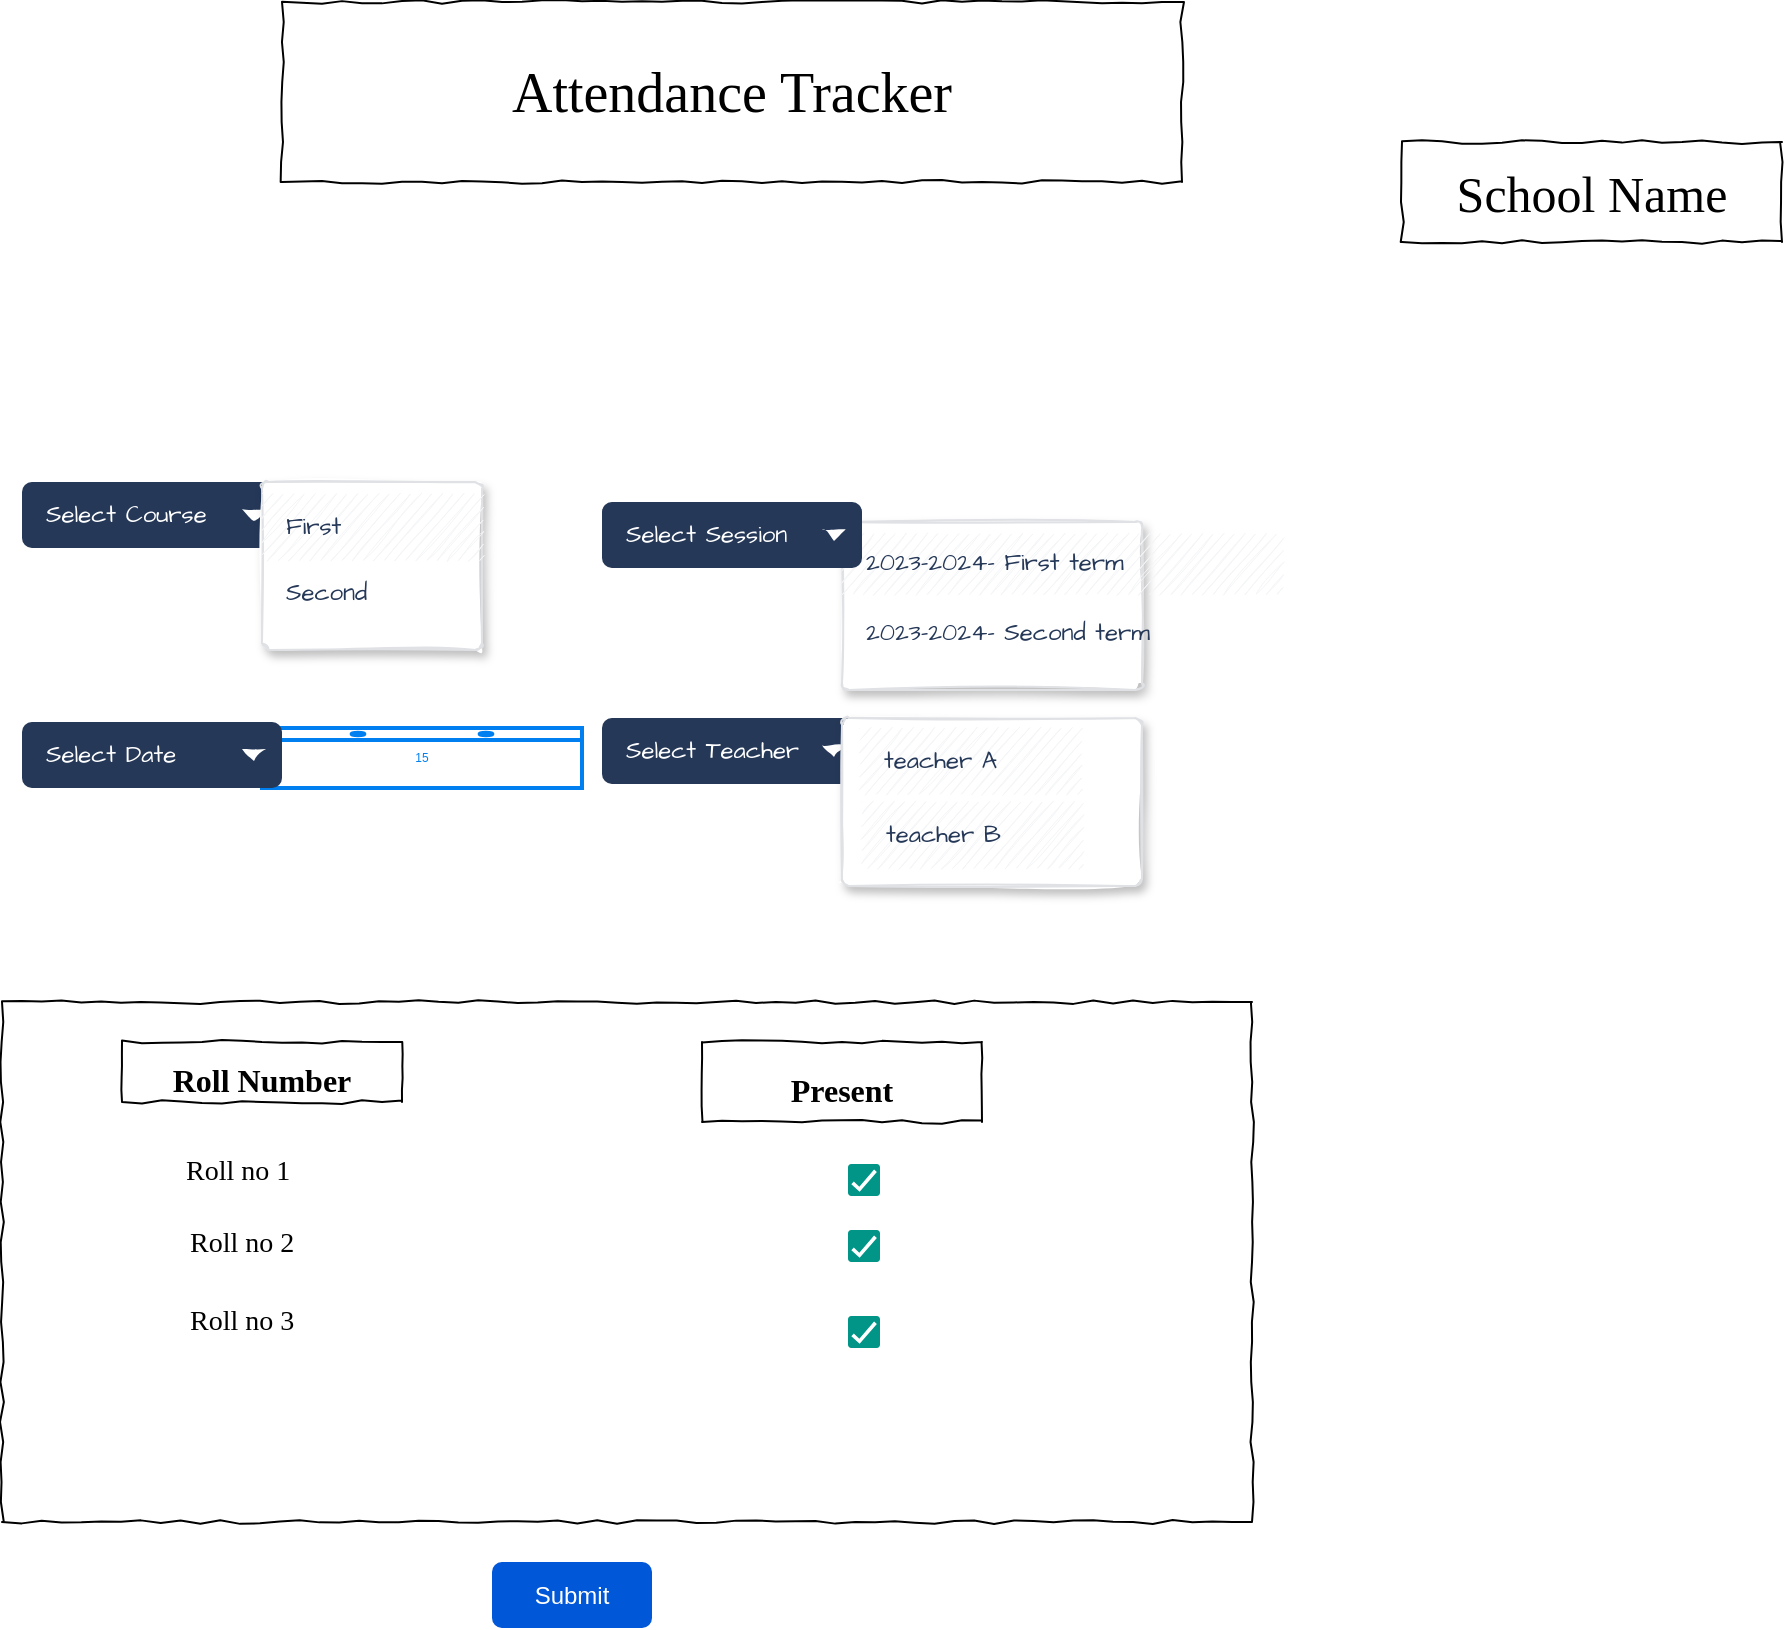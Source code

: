 <mxfile version="24.3.1" type="github">
  <diagram name="Page-1" id="03018318-947c-dd8e-b7a3-06fadd420f32">
    <mxGraphModel dx="1050" dy="1372" grid="1" gridSize="10" guides="1" tooltips="1" connect="1" arrows="1" fold="1" page="1" pageScale="1" pageWidth="1100" pageHeight="850" background="none" math="0" shadow="0">
      <root>
        <mxCell id="0" />
        <mxCell id="1" parent="0" />
        <mxCell id="677b7b8949515195-2" value="&lt;font style=&quot;font-size: 25px;&quot;&gt;School Name&lt;/font&gt;" style="whiteSpace=wrap;html=1;rounded=0;shadow=0;labelBackgroundColor=none;strokeWidth=1;fontFamily=Verdana;fontSize=28;align=center;comic=1;" parent="1" vertex="1">
          <mxGeometry x="790" y="-130" width="190" height="50" as="geometry" />
        </mxCell>
        <mxCell id="677b7b8949515195-8" value="&lt;span style=&quot;color: rgba(0, 0, 0, 0); font-family: monospace; font-size: 0px; text-align: start; text-wrap: nowrap;&quot;&gt;%3CmxGraphModel%3E%3Croot%3E%3CmxCell%20id%3D%220%22%2F%3E%3CmxCell%20id%3D%221%22%20parent%3D%220%22%2F%3E%3CmxCell%20id%3D%222%22%20value%3D%22%22%20style%3D%22dashed%3D0%3BlabelPosition%3Dright%3Balign%3Dleft%3Bshape%3Dmxgraph.gmdl.checkbox%3BstrokeColor%3Dnone%3BfillColor%3D%23009587%3BstrokeWidth%3D2%3Baspect%3Dfixed%3Bsketch%3D0%3Bhtml%3D1%3B%22%20vertex%3D%221%22%20parent%3D%221%22%3E%3CmxGeometry%20x%3D%22623%22%20y%3D%22374%22%20width%3D%2216%22%20height%3D%2216%22%20as%3D%22geometry%22%2F%3E%3C%2FmxCell%3E%3C%2Froot%3E%3C%2FmxGraphModel%3E&lt;/span&gt;" style="whiteSpace=wrap;html=1;rounded=0;shadow=0;labelBackgroundColor=none;strokeWidth=1;fillColor=none;fontFamily=Verdana;fontSize=12;align=center;comic=1;" parent="1" vertex="1">
          <mxGeometry x="90" y="300" width="625" height="260" as="geometry" />
        </mxCell>
        <mxCell id="677b7b8949515195-27" value="Roll no 2" style="text;html=1;points=[];align=left;verticalAlign=top;spacingTop=-4;fontSize=14;fontFamily=Verdana" parent="1" vertex="1">
          <mxGeometry x="182" y="410" width="170" height="20" as="geometry" />
        </mxCell>
        <mxCell id="677b7b8949515195-28" value="Roll no 3" style="text;html=1;points=[];align=left;verticalAlign=top;spacingTop=-4;fontSize=14;fontFamily=Verdana" parent="1" vertex="1">
          <mxGeometry x="182" y="449" width="170" height="20" as="geometry" />
        </mxCell>
        <mxCell id="677b7b8949515195-29" value="Roll no 1" style="text;html=1;points=[];align=left;verticalAlign=top;spacingTop=-4;fontSize=14;fontFamily=Verdana" parent="1" vertex="1">
          <mxGeometry x="180" y="374" width="170" height="20" as="geometry" />
        </mxCell>
        <mxCell id="ayMG0Zy6KBFGRKXcDinc-2" value="" style="dashed=0;labelPosition=right;align=left;shape=mxgraph.gmdl.checkbox;strokeColor=none;fillColor=#009587;strokeWidth=2;aspect=fixed;sketch=0;html=1;" parent="1" vertex="1">
          <mxGeometry x="513" y="381" width="16" height="16" as="geometry" />
        </mxCell>
        <mxCell id="ayMG0Zy6KBFGRKXcDinc-3" value="" style="dashed=0;labelPosition=right;align=left;shape=mxgraph.gmdl.checkbox;strokeColor=none;fillColor=#009587;strokeWidth=2;aspect=fixed;sketch=0;html=1;" parent="1" vertex="1">
          <mxGeometry x="513" y="414" width="16" height="16" as="geometry" />
        </mxCell>
        <mxCell id="ayMG0Zy6KBFGRKXcDinc-4" value="" style="dashed=0;labelPosition=right;align=left;shape=mxgraph.gmdl.checkbox;strokeColor=none;fillColor=#009587;strokeWidth=2;aspect=fixed;sketch=0;html=1;" parent="1" vertex="1">
          <mxGeometry x="513" y="457" width="16" height="16" as="geometry" />
        </mxCell>
        <mxCell id="ayMG0Zy6KBFGRKXcDinc-6" value="Select Course" style="rounded=1;fillColor=#253858;strokeColor=none;html=1;fontColor=#ffffff;align=left;fontSize=12;spacingLeft=10;sketch=0;hachureGap=4;pointerEvents=0;fontFamily=Architects Daughter;fontSource=https%3A%2F%2Ffonts.googleapis.com%2Fcss%3Ffamily%3DArchitects%2BDaughter;" parent="1" vertex="1">
          <mxGeometry x="100" y="40" width="130" height="33" as="geometry" />
        </mxCell>
        <mxCell id="ayMG0Zy6KBFGRKXcDinc-7" value="" style="shape=triangle;direction=south;fillColor=#ffffff;strokeColor=none;html=1;sketch=1;hachureGap=4;pointerEvents=0;fontFamily=Architects Daughter;fontSource=https%3A%2F%2Ffonts.googleapis.com%2Fcss%3Ffamily%3DArchitects%2BDaughter;fontSize=20;" parent="ayMG0Zy6KBFGRKXcDinc-6" vertex="1">
          <mxGeometry x="1" y="0.5" width="12" height="6" relative="1" as="geometry">
            <mxPoint x="-20" y="-3" as="offset" />
          </mxGeometry>
        </mxCell>
        <mxCell id="ayMG0Zy6KBFGRKXcDinc-8" value="" style="rounded=1;fillColor=#ffffff;strokeColor=#DFE1E5;shadow=1;html=1;arcSize=4;sketch=1;hachureGap=4;pointerEvents=0;fontFamily=Architects Daughter;fontSource=https%3A%2F%2Ffonts.googleapis.com%2Fcss%3Ffamily%3DArchitects%2BDaughter;fontSize=20;" parent="1" vertex="1">
          <mxGeometry x="220" y="40" width="110" height="84" as="geometry" />
        </mxCell>
        <mxCell id="ayMG0Zy6KBFGRKXcDinc-9" value="First&amp;nbsp;" style="rounded=0;fillColor=#F4F5F7;strokeColor=none;shadow=0;html=1;align=left;fontSize=12;spacingLeft=10;fontColor=#253858;resizeWidth=1;sketch=1;hachureGap=4;pointerEvents=0;fontFamily=Architects Daughter;fontSource=https%3A%2F%2Ffonts.googleapis.com%2Fcss%3Ffamily%3DArchitects%2BDaughter;" parent="ayMG0Zy6KBFGRKXcDinc-8" vertex="1">
          <mxGeometry width="110" height="33" relative="1" as="geometry">
            <mxPoint y="6" as="offset" />
          </mxGeometry>
        </mxCell>
        <mxCell id="ayMG0Zy6KBFGRKXcDinc-10" value="Second" style="rounded=0;fillColor=none;strokeColor=none;shadow=0;html=1;align=left;fontSize=12;spacingLeft=10;fontColor=#253858;resizeWidth=1;sketch=1;hachureGap=4;pointerEvents=0;fontFamily=Architects Daughter;fontSource=https%3A%2F%2Ffonts.googleapis.com%2Fcss%3Ffamily%3DArchitects%2BDaughter;" parent="ayMG0Zy6KBFGRKXcDinc-8" vertex="1">
          <mxGeometry width="110" height="33" relative="1" as="geometry">
            <mxPoint y="39" as="offset" />
          </mxGeometry>
        </mxCell>
        <mxCell id="ayMG0Zy6KBFGRKXcDinc-13" value="Select Teacher" style="rounded=1;fillColor=#253858;strokeColor=none;html=1;fontColor=#ffffff;align=left;fontSize=12;spacingLeft=10;sketch=0;hachureGap=4;pointerEvents=0;fontFamily=Architects Daughter;fontSource=https%3A%2F%2Ffonts.googleapis.com%2Fcss%3Ffamily%3DArchitects%2BDaughter;" parent="1" vertex="1">
          <mxGeometry x="390" y="158" width="130" height="33" as="geometry" />
        </mxCell>
        <mxCell id="ayMG0Zy6KBFGRKXcDinc-14" value="" style="shape=triangle;direction=south;fillColor=#ffffff;strokeColor=none;html=1;sketch=1;hachureGap=4;pointerEvents=0;fontFamily=Architects Daughter;fontSource=https%3A%2F%2Ffonts.googleapis.com%2Fcss%3Ffamily%3DArchitects%2BDaughter;fontSize=20;" parent="ayMG0Zy6KBFGRKXcDinc-13" vertex="1">
          <mxGeometry x="1" y="0.5" width="12" height="6" relative="1" as="geometry">
            <mxPoint x="-20" y="-3" as="offset" />
          </mxGeometry>
        </mxCell>
        <mxCell id="ayMG0Zy6KBFGRKXcDinc-15" value="" style="rounded=1;fillColor=#ffffff;strokeColor=#DFE1E5;shadow=1;html=1;arcSize=4;sketch=1;hachureGap=4;pointerEvents=0;fontFamily=Architects Daughter;fontSource=https%3A%2F%2Ffonts.googleapis.com%2Fcss%3Ffamily%3DArchitects%2BDaughter;fontSize=20;" parent="1" vertex="1">
          <mxGeometry x="510" y="60" width="150" height="84" as="geometry" />
        </mxCell>
        <mxCell id="ayMG0Zy6KBFGRKXcDinc-16" value="2023-2024- First term" style="rounded=0;fillColor=#F4F5F7;strokeColor=none;shadow=0;html=1;align=left;fontSize=12;spacingLeft=10;fontColor=#253858;resizeWidth=1;sketch=1;hachureGap=4;pointerEvents=0;fontFamily=Architects Daughter;fontSource=https%3A%2F%2Ffonts.googleapis.com%2Fcss%3Ffamily%3DArchitects%2BDaughter;" parent="ayMG0Zy6KBFGRKXcDinc-15" vertex="1">
          <mxGeometry width="218.182" height="30" relative="1" as="geometry">
            <mxPoint y="6" as="offset" />
          </mxGeometry>
        </mxCell>
        <mxCell id="ayMG0Zy6KBFGRKXcDinc-17" value="2023-2024- Second term" style="rounded=0;fillColor=none;strokeColor=none;shadow=0;html=1;align=left;fontSize=12;spacingLeft=10;fontColor=#253858;resizeWidth=1;sketch=1;hachureGap=4;pointerEvents=0;fontFamily=Architects Daughter;fontSource=https%3A%2F%2Ffonts.googleapis.com%2Fcss%3Ffamily%3DArchitects%2BDaughter;" parent="ayMG0Zy6KBFGRKXcDinc-15" vertex="1">
          <mxGeometry width="150" height="33" relative="1" as="geometry">
            <mxPoint y="39" as="offset" />
          </mxGeometry>
        </mxCell>
        <mxCell id="ayMG0Zy6KBFGRKXcDinc-72" value="" style="html=1;verticalLabelPosition=bottom;align=center;labelBackgroundColor=#ffffff;verticalAlign=top;strokeWidth=2;strokeColor=#0080F0;shadow=0;dashed=0;shape=mxgraph.ios7.icons.calendar;" parent="1" vertex="1">
          <mxGeometry x="220" y="163" width="160" height="30" as="geometry" />
        </mxCell>
        <mxCell id="ayMG0Zy6KBFGRKXcDinc-73" value="Select Date" style="rounded=1;fillColor=#253858;strokeColor=none;html=1;fontColor=#ffffff;align=left;fontSize=12;spacingLeft=10;sketch=0;hachureGap=4;pointerEvents=0;fontFamily=Architects Daughter;fontSource=https%3A%2F%2Ffonts.googleapis.com%2Fcss%3Ffamily%3DArchitects%2BDaughter;" parent="1" vertex="1">
          <mxGeometry x="100" y="160" width="130" height="33" as="geometry" />
        </mxCell>
        <mxCell id="ayMG0Zy6KBFGRKXcDinc-74" value="" style="shape=triangle;direction=south;fillColor=#ffffff;strokeColor=none;html=1;sketch=1;hachureGap=4;pointerEvents=0;fontFamily=Architects Daughter;fontSource=https%3A%2F%2Ffonts.googleapis.com%2Fcss%3Ffamily%3DArchitects%2BDaughter;fontSize=20;" parent="ayMG0Zy6KBFGRKXcDinc-73" vertex="1">
          <mxGeometry x="1" y="0.5" width="12" height="6" relative="1" as="geometry">
            <mxPoint x="-20" y="-3" as="offset" />
          </mxGeometry>
        </mxCell>
        <mxCell id="ayMG0Zy6KBFGRKXcDinc-76" value="Select Session" style="rounded=1;fillColor=#253858;strokeColor=none;html=1;fontColor=#ffffff;align=left;fontSize=12;spacingLeft=10;sketch=0;hachureGap=4;pointerEvents=0;fontFamily=Architects Daughter;fontSource=https%3A%2F%2Ffonts.googleapis.com%2Fcss%3Ffamily%3DArchitects%2BDaughter;" parent="1" vertex="1">
          <mxGeometry x="390" y="50" width="130" height="33" as="geometry" />
        </mxCell>
        <mxCell id="ayMG0Zy6KBFGRKXcDinc-77" value="" style="shape=triangle;direction=south;fillColor=#ffffff;strokeColor=none;html=1;sketch=1;hachureGap=4;pointerEvents=0;fontFamily=Architects Daughter;fontSource=https%3A%2F%2Ffonts.googleapis.com%2Fcss%3Ffamily%3DArchitects%2BDaughter;fontSize=20;" parent="ayMG0Zy6KBFGRKXcDinc-76" vertex="1">
          <mxGeometry x="1" y="0.5" width="12" height="6" relative="1" as="geometry">
            <mxPoint x="-20" y="-3" as="offset" />
          </mxGeometry>
        </mxCell>
        <mxCell id="ayMG0Zy6KBFGRKXcDinc-78" value="&lt;span style=&quot;color: rgba(0, 0, 0, 0); font-family: monospace; font-size: 0px; text-align: start;&quot;&gt;%3CmxGraphModel%3E%3Croot%3E%3CmxCell%20id%3D%220%22%2F%3E%3CmxCell%20id%3D%221%22%20parent%3D%220%22%2F%3E%3CmxCell%20id%3D%222%22%20value%3D%22First%26amp%3Bnbsp%3B%22%20style%3D%22rounded%3D0%3BfillColor%3D%23F4F5F7%3BstrokeColor%3Dnone%3Bshadow%3D0%3Bhtml%3D1%3Balign%3Dleft%3BfontSize%3D12%3BspacingLeft%3D10%3BfontColor%3D%23253858%3BresizeWidth%3D1%3Bsketch%3D1%3BhachureGap%3D4%3BpointerEvents%3D0%3BfontFamily%3DArchitects%20Daughter%3BfontSource%3Dhttps%253A%252F%252Ffonts.googleapis.com%252Fcss%253Ffamily%253DArchitects%252BDaughter%3B%22%20vertex%3D%221%22%20parent%3D%221%22%3E%3CmxGeometry%20x%3D%22220%22%20y%3D%2246%22%20width%3D%22110%22%20height%3D%2233%22%20as%3D%22geometry%22%2F%3E%3C%2FmxCell%3E%3C%2Froot%3E%3C%2FmxGraphModel%3E&lt;/span&gt;" style="rounded=1;fillColor=#ffffff;strokeColor=#DFE1E5;shadow=1;html=1;arcSize=4;sketch=1;hachureGap=4;pointerEvents=0;fontFamily=Architects Daughter;fontSource=https%3A%2F%2Ffonts.googleapis.com%2Fcss%3Ffamily%3DArchitects%2BDaughter;fontSize=20;" parent="1" vertex="1">
          <mxGeometry x="510" y="158" width="150" height="84" as="geometry" />
        </mxCell>
        <mxCell id="ayMG0Zy6KBFGRKXcDinc-82" value="teacher A" style="rounded=0;fillColor=#F4F5F7;strokeColor=none;shadow=0;html=1;align=left;fontSize=12;spacingLeft=10;fontColor=#253858;resizeWidth=1;sketch=1;hachureGap=4;pointerEvents=0;fontFamily=Architects Daughter;fontSource=https%3A%2F%2Ffonts.googleapis.com%2Fcss%3Ffamily%3DArchitects%2BDaughter;" parent="1" vertex="1">
          <mxGeometry x="519" y="163" width="110" height="33" as="geometry" />
        </mxCell>
        <mxCell id="ayMG0Zy6KBFGRKXcDinc-83" value="teacher B" style="rounded=0;fillColor=#F4F5F7;strokeColor=none;shadow=0;html=1;align=left;fontSize=12;spacingLeft=10;fontColor=#253858;resizeWidth=1;sketch=1;hachureGap=4;pointerEvents=0;fontFamily=Architects Daughter;fontSource=https%3A%2F%2Ffonts.googleapis.com%2Fcss%3Ffamily%3DArchitects%2BDaughter;" parent="1" vertex="1">
          <mxGeometry x="520" y="200" width="110" height="33" as="geometry" />
        </mxCell>
        <mxCell id="ayMG0Zy6KBFGRKXcDinc-84" value="Attendance Tracker" style="whiteSpace=wrap;html=1;rounded=0;shadow=0;labelBackgroundColor=none;strokeWidth=1;fontFamily=Verdana;fontSize=28;align=center;comic=1;" parent="1" vertex="1">
          <mxGeometry x="230" y="-200" width="450" height="90" as="geometry" />
        </mxCell>
        <mxCell id="ayMG0Zy6KBFGRKXcDinc-85" value="&lt;font size=&quot;1&quot; style=&quot;&quot;&gt;&lt;b style=&quot;font-size: 16px;&quot;&gt;Roll Number&lt;/b&gt;&lt;/font&gt;" style="whiteSpace=wrap;html=1;rounded=0;shadow=0;labelBackgroundColor=none;strokeWidth=1;fontFamily=Verdana;fontSize=28;align=center;comic=1;" parent="1" vertex="1">
          <mxGeometry x="150" y="320" width="140" height="30" as="geometry" />
        </mxCell>
        <mxCell id="ayMG0Zy6KBFGRKXcDinc-86" value="&lt;font style=&quot;&quot; size=&quot;1&quot;&gt;&lt;b style=&quot;font-size: 16px;&quot;&gt;Present&lt;/b&gt;&lt;/font&gt;" style="whiteSpace=wrap;html=1;rounded=0;shadow=0;labelBackgroundColor=none;strokeWidth=1;fontFamily=Verdana;fontSize=28;align=center;comic=1;" parent="1" vertex="1">
          <mxGeometry x="440" y="320" width="140" height="40" as="geometry" />
        </mxCell>
        <mxCell id="50fmJRp0U5cObaHyA8Pk-1" value="Submit" style="rounded=1;fillColor=#0057D8;align=center;strokeColor=none;html=1;whiteSpace=wrap;fontColor=#ffffff;fontSize=12;sketch=0;" vertex="1" parent="1">
          <mxGeometry x="335" y="580" width="80" height="33" as="geometry" />
        </mxCell>
      </root>
    </mxGraphModel>
  </diagram>
</mxfile>
